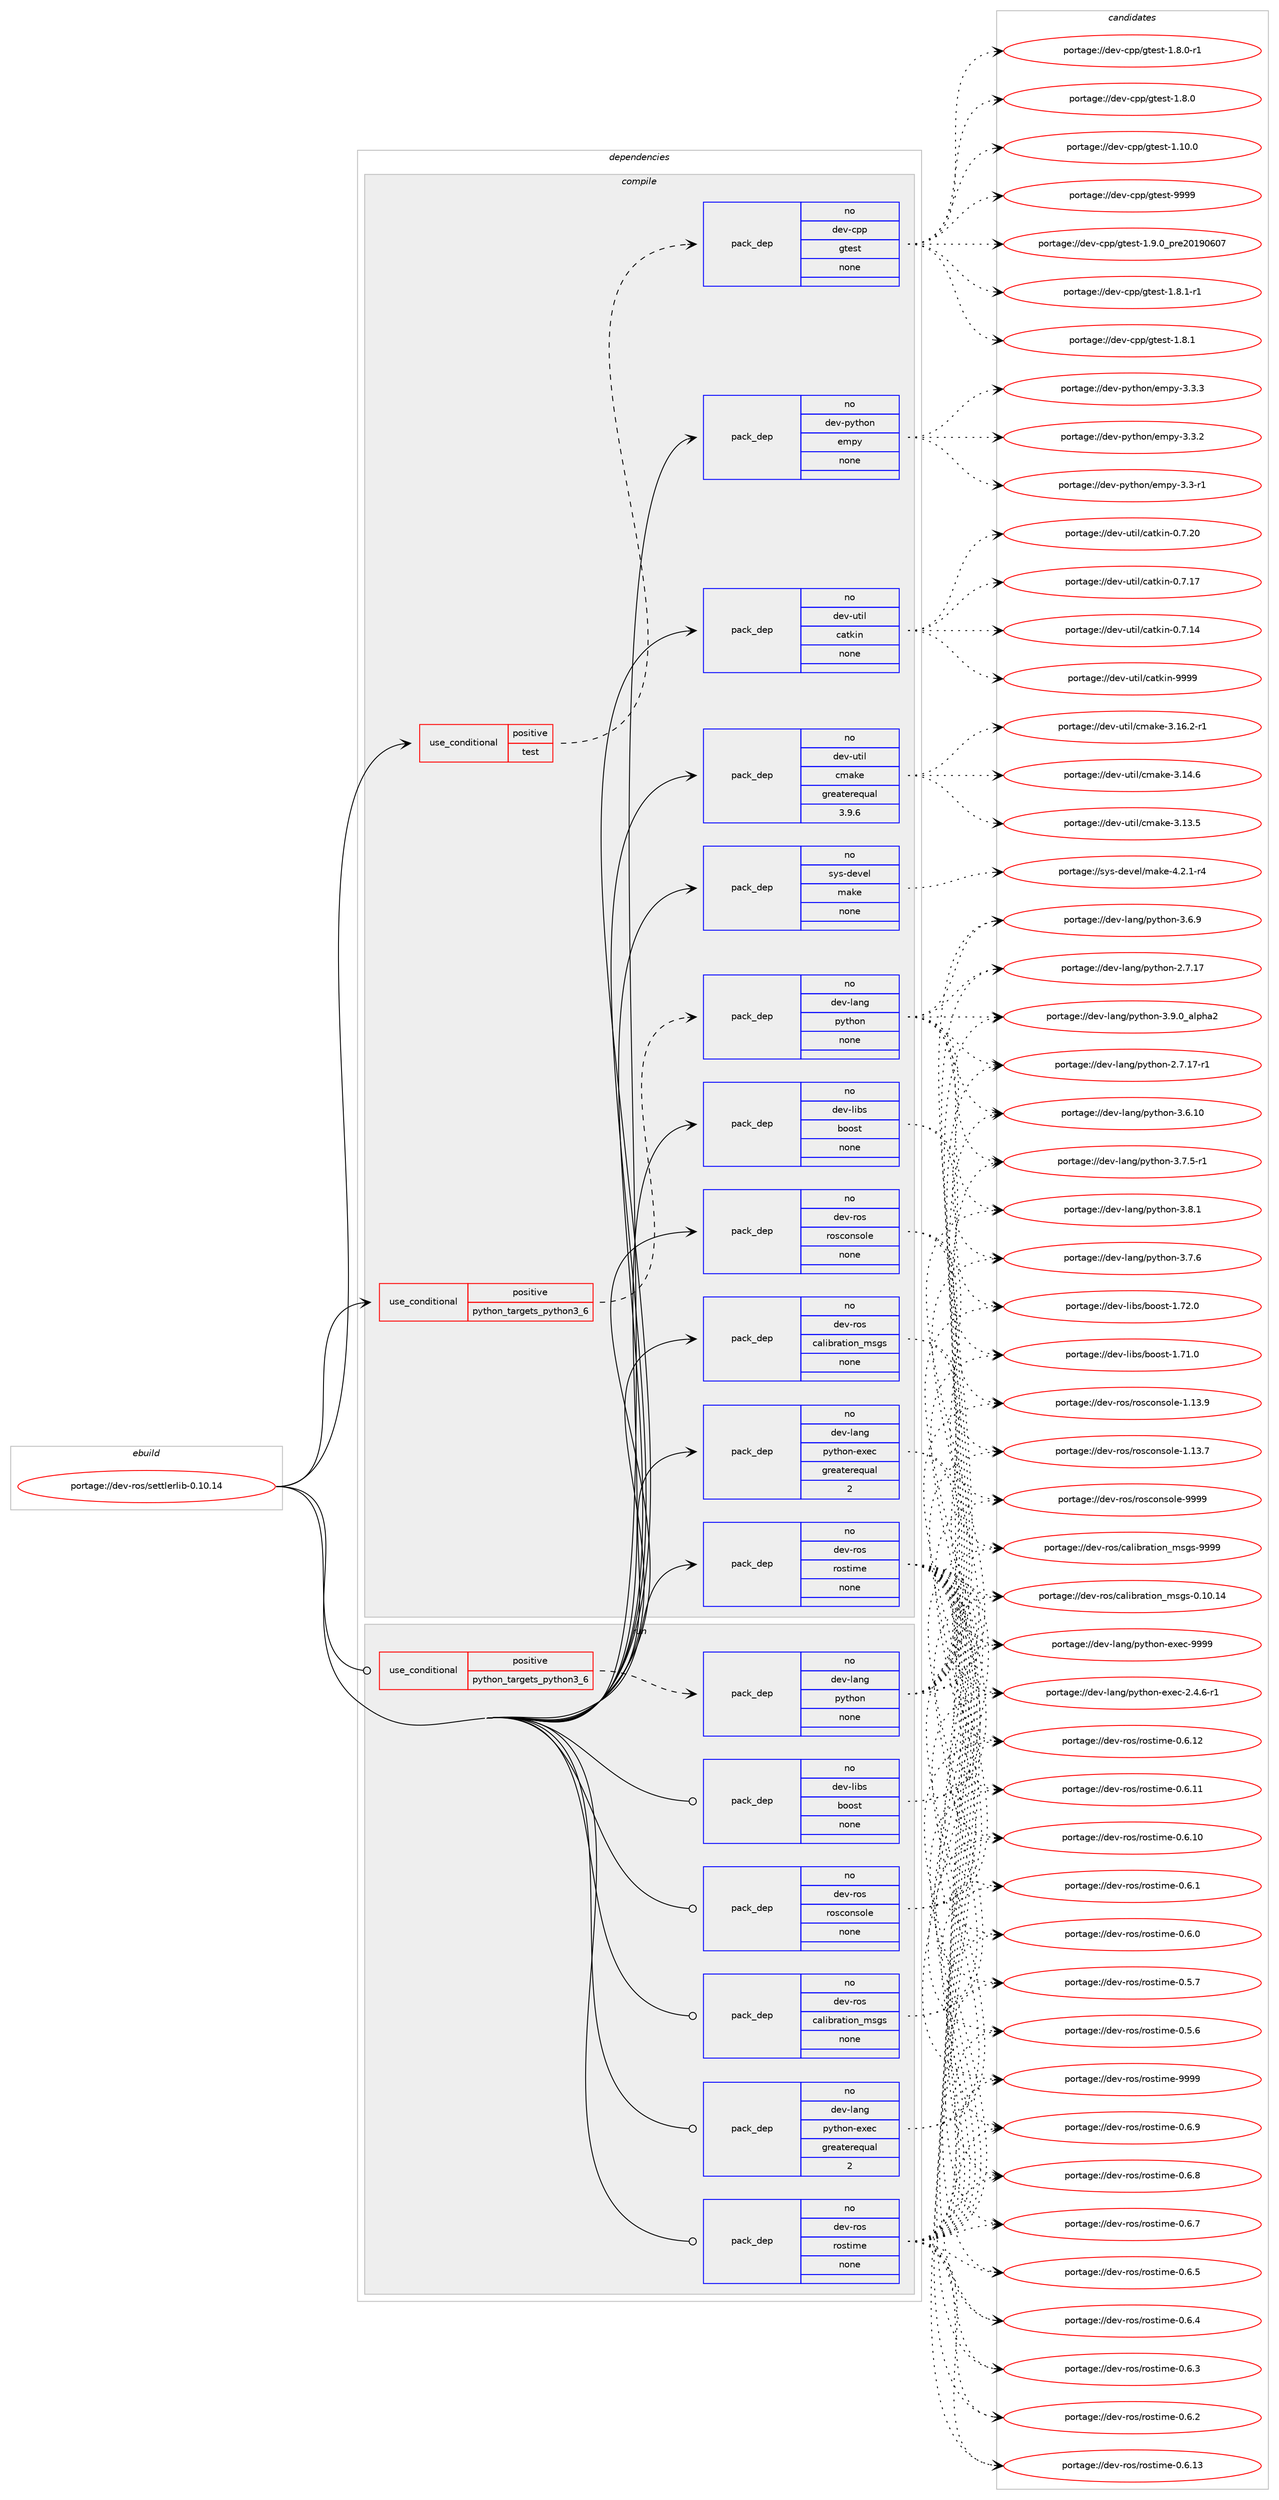digraph prolog {

# *************
# Graph options
# *************

newrank=true;
concentrate=true;
compound=true;
graph [rankdir=LR,fontname=Helvetica,fontsize=10,ranksep=1.5];#, ranksep=2.5, nodesep=0.2];
edge  [arrowhead=vee];
node  [fontname=Helvetica,fontsize=10];

# **********
# The ebuild
# **********

subgraph cluster_leftcol {
color=gray;
label=<<i>ebuild</i>>;
id [label="portage://dev-ros/settlerlib-0.10.14", color=red, width=4, href="../dev-ros/settlerlib-0.10.14.svg"];
}

# ****************
# The dependencies
# ****************

subgraph cluster_midcol {
color=gray;
label=<<i>dependencies</i>>;
subgraph cluster_compile {
fillcolor="#eeeeee";
style=filled;
label=<<i>compile</i>>;
subgraph cond96832 {
dependency380110 [label=<<TABLE BORDER="0" CELLBORDER="1" CELLSPACING="0" CELLPADDING="4"><TR><TD ROWSPAN="3" CELLPADDING="10">use_conditional</TD></TR><TR><TD>positive</TD></TR><TR><TD>python_targets_python3_6</TD></TR></TABLE>>, shape=none, color=red];
subgraph pack278425 {
dependency380111 [label=<<TABLE BORDER="0" CELLBORDER="1" CELLSPACING="0" CELLPADDING="4" WIDTH="220"><TR><TD ROWSPAN="6" CELLPADDING="30">pack_dep</TD></TR><TR><TD WIDTH="110">no</TD></TR><TR><TD>dev-lang</TD></TR><TR><TD>python</TD></TR><TR><TD>none</TD></TR><TR><TD></TD></TR></TABLE>>, shape=none, color=blue];
}
dependency380110:e -> dependency380111:w [weight=20,style="dashed",arrowhead="vee"];
}
id:e -> dependency380110:w [weight=20,style="solid",arrowhead="vee"];
subgraph cond96833 {
dependency380112 [label=<<TABLE BORDER="0" CELLBORDER="1" CELLSPACING="0" CELLPADDING="4"><TR><TD ROWSPAN="3" CELLPADDING="10">use_conditional</TD></TR><TR><TD>positive</TD></TR><TR><TD>test</TD></TR></TABLE>>, shape=none, color=red];
subgraph pack278426 {
dependency380113 [label=<<TABLE BORDER="0" CELLBORDER="1" CELLSPACING="0" CELLPADDING="4" WIDTH="220"><TR><TD ROWSPAN="6" CELLPADDING="30">pack_dep</TD></TR><TR><TD WIDTH="110">no</TD></TR><TR><TD>dev-cpp</TD></TR><TR><TD>gtest</TD></TR><TR><TD>none</TD></TR><TR><TD></TD></TR></TABLE>>, shape=none, color=blue];
}
dependency380112:e -> dependency380113:w [weight=20,style="dashed",arrowhead="vee"];
}
id:e -> dependency380112:w [weight=20,style="solid",arrowhead="vee"];
subgraph pack278427 {
dependency380114 [label=<<TABLE BORDER="0" CELLBORDER="1" CELLSPACING="0" CELLPADDING="4" WIDTH="220"><TR><TD ROWSPAN="6" CELLPADDING="30">pack_dep</TD></TR><TR><TD WIDTH="110">no</TD></TR><TR><TD>dev-lang</TD></TR><TR><TD>python-exec</TD></TR><TR><TD>greaterequal</TD></TR><TR><TD>2</TD></TR></TABLE>>, shape=none, color=blue];
}
id:e -> dependency380114:w [weight=20,style="solid",arrowhead="vee"];
subgraph pack278428 {
dependency380115 [label=<<TABLE BORDER="0" CELLBORDER="1" CELLSPACING="0" CELLPADDING="4" WIDTH="220"><TR><TD ROWSPAN="6" CELLPADDING="30">pack_dep</TD></TR><TR><TD WIDTH="110">no</TD></TR><TR><TD>dev-libs</TD></TR><TR><TD>boost</TD></TR><TR><TD>none</TD></TR><TR><TD></TD></TR></TABLE>>, shape=none, color=blue];
}
id:e -> dependency380115:w [weight=20,style="solid",arrowhead="vee"];
subgraph pack278429 {
dependency380116 [label=<<TABLE BORDER="0" CELLBORDER="1" CELLSPACING="0" CELLPADDING="4" WIDTH="220"><TR><TD ROWSPAN="6" CELLPADDING="30">pack_dep</TD></TR><TR><TD WIDTH="110">no</TD></TR><TR><TD>dev-python</TD></TR><TR><TD>empy</TD></TR><TR><TD>none</TD></TR><TR><TD></TD></TR></TABLE>>, shape=none, color=blue];
}
id:e -> dependency380116:w [weight=20,style="solid",arrowhead="vee"];
subgraph pack278430 {
dependency380117 [label=<<TABLE BORDER="0" CELLBORDER="1" CELLSPACING="0" CELLPADDING="4" WIDTH="220"><TR><TD ROWSPAN="6" CELLPADDING="30">pack_dep</TD></TR><TR><TD WIDTH="110">no</TD></TR><TR><TD>dev-ros</TD></TR><TR><TD>calibration_msgs</TD></TR><TR><TD>none</TD></TR><TR><TD></TD></TR></TABLE>>, shape=none, color=blue];
}
id:e -> dependency380117:w [weight=20,style="solid",arrowhead="vee"];
subgraph pack278431 {
dependency380118 [label=<<TABLE BORDER="0" CELLBORDER="1" CELLSPACING="0" CELLPADDING="4" WIDTH="220"><TR><TD ROWSPAN="6" CELLPADDING="30">pack_dep</TD></TR><TR><TD WIDTH="110">no</TD></TR><TR><TD>dev-ros</TD></TR><TR><TD>rosconsole</TD></TR><TR><TD>none</TD></TR><TR><TD></TD></TR></TABLE>>, shape=none, color=blue];
}
id:e -> dependency380118:w [weight=20,style="solid",arrowhead="vee"];
subgraph pack278432 {
dependency380119 [label=<<TABLE BORDER="0" CELLBORDER="1" CELLSPACING="0" CELLPADDING="4" WIDTH="220"><TR><TD ROWSPAN="6" CELLPADDING="30">pack_dep</TD></TR><TR><TD WIDTH="110">no</TD></TR><TR><TD>dev-ros</TD></TR><TR><TD>rostime</TD></TR><TR><TD>none</TD></TR><TR><TD></TD></TR></TABLE>>, shape=none, color=blue];
}
id:e -> dependency380119:w [weight=20,style="solid",arrowhead="vee"];
subgraph pack278433 {
dependency380120 [label=<<TABLE BORDER="0" CELLBORDER="1" CELLSPACING="0" CELLPADDING="4" WIDTH="220"><TR><TD ROWSPAN="6" CELLPADDING="30">pack_dep</TD></TR><TR><TD WIDTH="110">no</TD></TR><TR><TD>dev-util</TD></TR><TR><TD>catkin</TD></TR><TR><TD>none</TD></TR><TR><TD></TD></TR></TABLE>>, shape=none, color=blue];
}
id:e -> dependency380120:w [weight=20,style="solid",arrowhead="vee"];
subgraph pack278434 {
dependency380121 [label=<<TABLE BORDER="0" CELLBORDER="1" CELLSPACING="0" CELLPADDING="4" WIDTH="220"><TR><TD ROWSPAN="6" CELLPADDING="30">pack_dep</TD></TR><TR><TD WIDTH="110">no</TD></TR><TR><TD>dev-util</TD></TR><TR><TD>cmake</TD></TR><TR><TD>greaterequal</TD></TR><TR><TD>3.9.6</TD></TR></TABLE>>, shape=none, color=blue];
}
id:e -> dependency380121:w [weight=20,style="solid",arrowhead="vee"];
subgraph pack278435 {
dependency380122 [label=<<TABLE BORDER="0" CELLBORDER="1" CELLSPACING="0" CELLPADDING="4" WIDTH="220"><TR><TD ROWSPAN="6" CELLPADDING="30">pack_dep</TD></TR><TR><TD WIDTH="110">no</TD></TR><TR><TD>sys-devel</TD></TR><TR><TD>make</TD></TR><TR><TD>none</TD></TR><TR><TD></TD></TR></TABLE>>, shape=none, color=blue];
}
id:e -> dependency380122:w [weight=20,style="solid",arrowhead="vee"];
}
subgraph cluster_compileandrun {
fillcolor="#eeeeee";
style=filled;
label=<<i>compile and run</i>>;
}
subgraph cluster_run {
fillcolor="#eeeeee";
style=filled;
label=<<i>run</i>>;
subgraph cond96834 {
dependency380123 [label=<<TABLE BORDER="0" CELLBORDER="1" CELLSPACING="0" CELLPADDING="4"><TR><TD ROWSPAN="3" CELLPADDING="10">use_conditional</TD></TR><TR><TD>positive</TD></TR><TR><TD>python_targets_python3_6</TD></TR></TABLE>>, shape=none, color=red];
subgraph pack278436 {
dependency380124 [label=<<TABLE BORDER="0" CELLBORDER="1" CELLSPACING="0" CELLPADDING="4" WIDTH="220"><TR><TD ROWSPAN="6" CELLPADDING="30">pack_dep</TD></TR><TR><TD WIDTH="110">no</TD></TR><TR><TD>dev-lang</TD></TR><TR><TD>python</TD></TR><TR><TD>none</TD></TR><TR><TD></TD></TR></TABLE>>, shape=none, color=blue];
}
dependency380123:e -> dependency380124:w [weight=20,style="dashed",arrowhead="vee"];
}
id:e -> dependency380123:w [weight=20,style="solid",arrowhead="odot"];
subgraph pack278437 {
dependency380125 [label=<<TABLE BORDER="0" CELLBORDER="1" CELLSPACING="0" CELLPADDING="4" WIDTH="220"><TR><TD ROWSPAN="6" CELLPADDING="30">pack_dep</TD></TR><TR><TD WIDTH="110">no</TD></TR><TR><TD>dev-lang</TD></TR><TR><TD>python-exec</TD></TR><TR><TD>greaterequal</TD></TR><TR><TD>2</TD></TR></TABLE>>, shape=none, color=blue];
}
id:e -> dependency380125:w [weight=20,style="solid",arrowhead="odot"];
subgraph pack278438 {
dependency380126 [label=<<TABLE BORDER="0" CELLBORDER="1" CELLSPACING="0" CELLPADDING="4" WIDTH="220"><TR><TD ROWSPAN="6" CELLPADDING="30">pack_dep</TD></TR><TR><TD WIDTH="110">no</TD></TR><TR><TD>dev-libs</TD></TR><TR><TD>boost</TD></TR><TR><TD>none</TD></TR><TR><TD></TD></TR></TABLE>>, shape=none, color=blue];
}
id:e -> dependency380126:w [weight=20,style="solid",arrowhead="odot"];
subgraph pack278439 {
dependency380127 [label=<<TABLE BORDER="0" CELLBORDER="1" CELLSPACING="0" CELLPADDING="4" WIDTH="220"><TR><TD ROWSPAN="6" CELLPADDING="30">pack_dep</TD></TR><TR><TD WIDTH="110">no</TD></TR><TR><TD>dev-ros</TD></TR><TR><TD>calibration_msgs</TD></TR><TR><TD>none</TD></TR><TR><TD></TD></TR></TABLE>>, shape=none, color=blue];
}
id:e -> dependency380127:w [weight=20,style="solid",arrowhead="odot"];
subgraph pack278440 {
dependency380128 [label=<<TABLE BORDER="0" CELLBORDER="1" CELLSPACING="0" CELLPADDING="4" WIDTH="220"><TR><TD ROWSPAN="6" CELLPADDING="30">pack_dep</TD></TR><TR><TD WIDTH="110">no</TD></TR><TR><TD>dev-ros</TD></TR><TR><TD>rosconsole</TD></TR><TR><TD>none</TD></TR><TR><TD></TD></TR></TABLE>>, shape=none, color=blue];
}
id:e -> dependency380128:w [weight=20,style="solid",arrowhead="odot"];
subgraph pack278441 {
dependency380129 [label=<<TABLE BORDER="0" CELLBORDER="1" CELLSPACING="0" CELLPADDING="4" WIDTH="220"><TR><TD ROWSPAN="6" CELLPADDING="30">pack_dep</TD></TR><TR><TD WIDTH="110">no</TD></TR><TR><TD>dev-ros</TD></TR><TR><TD>rostime</TD></TR><TR><TD>none</TD></TR><TR><TD></TD></TR></TABLE>>, shape=none, color=blue];
}
id:e -> dependency380129:w [weight=20,style="solid",arrowhead="odot"];
}
}

# **************
# The candidates
# **************

subgraph cluster_choices {
rank=same;
color=gray;
label=<<i>candidates</i>>;

subgraph choice278425 {
color=black;
nodesep=1;
choice10010111845108971101034711212111610411111045514657464895971081121049750 [label="portage://dev-lang/python-3.9.0_alpha2", color=red, width=4,href="../dev-lang/python-3.9.0_alpha2.svg"];
choice100101118451089711010347112121116104111110455146564649 [label="portage://dev-lang/python-3.8.1", color=red, width=4,href="../dev-lang/python-3.8.1.svg"];
choice100101118451089711010347112121116104111110455146554654 [label="portage://dev-lang/python-3.7.6", color=red, width=4,href="../dev-lang/python-3.7.6.svg"];
choice1001011184510897110103471121211161041111104551465546534511449 [label="portage://dev-lang/python-3.7.5-r1", color=red, width=4,href="../dev-lang/python-3.7.5-r1.svg"];
choice100101118451089711010347112121116104111110455146544657 [label="portage://dev-lang/python-3.6.9", color=red, width=4,href="../dev-lang/python-3.6.9.svg"];
choice10010111845108971101034711212111610411111045514654464948 [label="portage://dev-lang/python-3.6.10", color=red, width=4,href="../dev-lang/python-3.6.10.svg"];
choice100101118451089711010347112121116104111110455046554649554511449 [label="portage://dev-lang/python-2.7.17-r1", color=red, width=4,href="../dev-lang/python-2.7.17-r1.svg"];
choice10010111845108971101034711212111610411111045504655464955 [label="portage://dev-lang/python-2.7.17", color=red, width=4,href="../dev-lang/python-2.7.17.svg"];
dependency380111:e -> choice10010111845108971101034711212111610411111045514657464895971081121049750:w [style=dotted,weight="100"];
dependency380111:e -> choice100101118451089711010347112121116104111110455146564649:w [style=dotted,weight="100"];
dependency380111:e -> choice100101118451089711010347112121116104111110455146554654:w [style=dotted,weight="100"];
dependency380111:e -> choice1001011184510897110103471121211161041111104551465546534511449:w [style=dotted,weight="100"];
dependency380111:e -> choice100101118451089711010347112121116104111110455146544657:w [style=dotted,weight="100"];
dependency380111:e -> choice10010111845108971101034711212111610411111045514654464948:w [style=dotted,weight="100"];
dependency380111:e -> choice100101118451089711010347112121116104111110455046554649554511449:w [style=dotted,weight="100"];
dependency380111:e -> choice10010111845108971101034711212111610411111045504655464955:w [style=dotted,weight="100"];
}
subgraph choice278426 {
color=black;
nodesep=1;
choice1001011184599112112471031161011151164557575757 [label="portage://dev-cpp/gtest-9999", color=red, width=4,href="../dev-cpp/gtest-9999.svg"];
choice100101118459911211247103116101115116454946574648951121141015048495748544855 [label="portage://dev-cpp/gtest-1.9.0_pre20190607", color=red, width=4,href="../dev-cpp/gtest-1.9.0_pre20190607.svg"];
choice1001011184599112112471031161011151164549465646494511449 [label="portage://dev-cpp/gtest-1.8.1-r1", color=red, width=4,href="../dev-cpp/gtest-1.8.1-r1.svg"];
choice100101118459911211247103116101115116454946564649 [label="portage://dev-cpp/gtest-1.8.1", color=red, width=4,href="../dev-cpp/gtest-1.8.1.svg"];
choice1001011184599112112471031161011151164549465646484511449 [label="portage://dev-cpp/gtest-1.8.0-r1", color=red, width=4,href="../dev-cpp/gtest-1.8.0-r1.svg"];
choice100101118459911211247103116101115116454946564648 [label="portage://dev-cpp/gtest-1.8.0", color=red, width=4,href="../dev-cpp/gtest-1.8.0.svg"];
choice10010111845991121124710311610111511645494649484648 [label="portage://dev-cpp/gtest-1.10.0", color=red, width=4,href="../dev-cpp/gtest-1.10.0.svg"];
dependency380113:e -> choice1001011184599112112471031161011151164557575757:w [style=dotted,weight="100"];
dependency380113:e -> choice100101118459911211247103116101115116454946574648951121141015048495748544855:w [style=dotted,weight="100"];
dependency380113:e -> choice1001011184599112112471031161011151164549465646494511449:w [style=dotted,weight="100"];
dependency380113:e -> choice100101118459911211247103116101115116454946564649:w [style=dotted,weight="100"];
dependency380113:e -> choice1001011184599112112471031161011151164549465646484511449:w [style=dotted,weight="100"];
dependency380113:e -> choice100101118459911211247103116101115116454946564648:w [style=dotted,weight="100"];
dependency380113:e -> choice10010111845991121124710311610111511645494649484648:w [style=dotted,weight="100"];
}
subgraph choice278427 {
color=black;
nodesep=1;
choice10010111845108971101034711212111610411111045101120101994557575757 [label="portage://dev-lang/python-exec-9999", color=red, width=4,href="../dev-lang/python-exec-9999.svg"];
choice10010111845108971101034711212111610411111045101120101994550465246544511449 [label="portage://dev-lang/python-exec-2.4.6-r1", color=red, width=4,href="../dev-lang/python-exec-2.4.6-r1.svg"];
dependency380114:e -> choice10010111845108971101034711212111610411111045101120101994557575757:w [style=dotted,weight="100"];
dependency380114:e -> choice10010111845108971101034711212111610411111045101120101994550465246544511449:w [style=dotted,weight="100"];
}
subgraph choice278428 {
color=black;
nodesep=1;
choice1001011184510810598115479811111111511645494655504648 [label="portage://dev-libs/boost-1.72.0", color=red, width=4,href="../dev-libs/boost-1.72.0.svg"];
choice1001011184510810598115479811111111511645494655494648 [label="portage://dev-libs/boost-1.71.0", color=red, width=4,href="../dev-libs/boost-1.71.0.svg"];
dependency380115:e -> choice1001011184510810598115479811111111511645494655504648:w [style=dotted,weight="100"];
dependency380115:e -> choice1001011184510810598115479811111111511645494655494648:w [style=dotted,weight="100"];
}
subgraph choice278429 {
color=black;
nodesep=1;
choice1001011184511212111610411111047101109112121455146514651 [label="portage://dev-python/empy-3.3.3", color=red, width=4,href="../dev-python/empy-3.3.3.svg"];
choice1001011184511212111610411111047101109112121455146514650 [label="portage://dev-python/empy-3.3.2", color=red, width=4,href="../dev-python/empy-3.3.2.svg"];
choice1001011184511212111610411111047101109112121455146514511449 [label="portage://dev-python/empy-3.3-r1", color=red, width=4,href="../dev-python/empy-3.3-r1.svg"];
dependency380116:e -> choice1001011184511212111610411111047101109112121455146514651:w [style=dotted,weight="100"];
dependency380116:e -> choice1001011184511212111610411111047101109112121455146514650:w [style=dotted,weight="100"];
dependency380116:e -> choice1001011184511212111610411111047101109112121455146514511449:w [style=dotted,weight="100"];
}
subgraph choice278430 {
color=black;
nodesep=1;
choice100101118451141111154799971081059811497116105111110951091151031154557575757 [label="portage://dev-ros/calibration_msgs-9999", color=red, width=4,href="../dev-ros/calibration_msgs-9999.svg"];
choice100101118451141111154799971081059811497116105111110951091151031154548464948464952 [label="portage://dev-ros/calibration_msgs-0.10.14", color=red, width=4,href="../dev-ros/calibration_msgs-0.10.14.svg"];
dependency380117:e -> choice100101118451141111154799971081059811497116105111110951091151031154557575757:w [style=dotted,weight="100"];
dependency380117:e -> choice100101118451141111154799971081059811497116105111110951091151031154548464948464952:w [style=dotted,weight="100"];
}
subgraph choice278431 {
color=black;
nodesep=1;
choice1001011184511411111547114111115991111101151111081014557575757 [label="portage://dev-ros/rosconsole-9999", color=red, width=4,href="../dev-ros/rosconsole-9999.svg"];
choice10010111845114111115471141111159911111011511110810145494649514657 [label="portage://dev-ros/rosconsole-1.13.9", color=red, width=4,href="../dev-ros/rosconsole-1.13.9.svg"];
choice10010111845114111115471141111159911111011511110810145494649514655 [label="portage://dev-ros/rosconsole-1.13.7", color=red, width=4,href="../dev-ros/rosconsole-1.13.7.svg"];
dependency380118:e -> choice1001011184511411111547114111115991111101151111081014557575757:w [style=dotted,weight="100"];
dependency380118:e -> choice10010111845114111115471141111159911111011511110810145494649514657:w [style=dotted,weight="100"];
dependency380118:e -> choice10010111845114111115471141111159911111011511110810145494649514655:w [style=dotted,weight="100"];
}
subgraph choice278432 {
color=black;
nodesep=1;
choice10010111845114111115471141111151161051091014557575757 [label="portage://dev-ros/rostime-9999", color=red, width=4,href="../dev-ros/rostime-9999.svg"];
choice1001011184511411111547114111115116105109101454846544657 [label="portage://dev-ros/rostime-0.6.9", color=red, width=4,href="../dev-ros/rostime-0.6.9.svg"];
choice1001011184511411111547114111115116105109101454846544656 [label="portage://dev-ros/rostime-0.6.8", color=red, width=4,href="../dev-ros/rostime-0.6.8.svg"];
choice1001011184511411111547114111115116105109101454846544655 [label="portage://dev-ros/rostime-0.6.7", color=red, width=4,href="../dev-ros/rostime-0.6.7.svg"];
choice1001011184511411111547114111115116105109101454846544653 [label="portage://dev-ros/rostime-0.6.5", color=red, width=4,href="../dev-ros/rostime-0.6.5.svg"];
choice1001011184511411111547114111115116105109101454846544652 [label="portage://dev-ros/rostime-0.6.4", color=red, width=4,href="../dev-ros/rostime-0.6.4.svg"];
choice1001011184511411111547114111115116105109101454846544651 [label="portage://dev-ros/rostime-0.6.3", color=red, width=4,href="../dev-ros/rostime-0.6.3.svg"];
choice1001011184511411111547114111115116105109101454846544650 [label="portage://dev-ros/rostime-0.6.2", color=red, width=4,href="../dev-ros/rostime-0.6.2.svg"];
choice100101118451141111154711411111511610510910145484654464951 [label="portage://dev-ros/rostime-0.6.13", color=red, width=4,href="../dev-ros/rostime-0.6.13.svg"];
choice100101118451141111154711411111511610510910145484654464950 [label="portage://dev-ros/rostime-0.6.12", color=red, width=4,href="../dev-ros/rostime-0.6.12.svg"];
choice100101118451141111154711411111511610510910145484654464949 [label="portage://dev-ros/rostime-0.6.11", color=red, width=4,href="../dev-ros/rostime-0.6.11.svg"];
choice100101118451141111154711411111511610510910145484654464948 [label="portage://dev-ros/rostime-0.6.10", color=red, width=4,href="../dev-ros/rostime-0.6.10.svg"];
choice1001011184511411111547114111115116105109101454846544649 [label="portage://dev-ros/rostime-0.6.1", color=red, width=4,href="../dev-ros/rostime-0.6.1.svg"];
choice1001011184511411111547114111115116105109101454846544648 [label="portage://dev-ros/rostime-0.6.0", color=red, width=4,href="../dev-ros/rostime-0.6.0.svg"];
choice1001011184511411111547114111115116105109101454846534655 [label="portage://dev-ros/rostime-0.5.7", color=red, width=4,href="../dev-ros/rostime-0.5.7.svg"];
choice1001011184511411111547114111115116105109101454846534654 [label="portage://dev-ros/rostime-0.5.6", color=red, width=4,href="../dev-ros/rostime-0.5.6.svg"];
dependency380119:e -> choice10010111845114111115471141111151161051091014557575757:w [style=dotted,weight="100"];
dependency380119:e -> choice1001011184511411111547114111115116105109101454846544657:w [style=dotted,weight="100"];
dependency380119:e -> choice1001011184511411111547114111115116105109101454846544656:w [style=dotted,weight="100"];
dependency380119:e -> choice1001011184511411111547114111115116105109101454846544655:w [style=dotted,weight="100"];
dependency380119:e -> choice1001011184511411111547114111115116105109101454846544653:w [style=dotted,weight="100"];
dependency380119:e -> choice1001011184511411111547114111115116105109101454846544652:w [style=dotted,weight="100"];
dependency380119:e -> choice1001011184511411111547114111115116105109101454846544651:w [style=dotted,weight="100"];
dependency380119:e -> choice1001011184511411111547114111115116105109101454846544650:w [style=dotted,weight="100"];
dependency380119:e -> choice100101118451141111154711411111511610510910145484654464951:w [style=dotted,weight="100"];
dependency380119:e -> choice100101118451141111154711411111511610510910145484654464950:w [style=dotted,weight="100"];
dependency380119:e -> choice100101118451141111154711411111511610510910145484654464949:w [style=dotted,weight="100"];
dependency380119:e -> choice100101118451141111154711411111511610510910145484654464948:w [style=dotted,weight="100"];
dependency380119:e -> choice1001011184511411111547114111115116105109101454846544649:w [style=dotted,weight="100"];
dependency380119:e -> choice1001011184511411111547114111115116105109101454846544648:w [style=dotted,weight="100"];
dependency380119:e -> choice1001011184511411111547114111115116105109101454846534655:w [style=dotted,weight="100"];
dependency380119:e -> choice1001011184511411111547114111115116105109101454846534654:w [style=dotted,weight="100"];
}
subgraph choice278433 {
color=black;
nodesep=1;
choice100101118451171161051084799971161071051104557575757 [label="portage://dev-util/catkin-9999", color=red, width=4,href="../dev-util/catkin-9999.svg"];
choice1001011184511711610510847999711610710511045484655465048 [label="portage://dev-util/catkin-0.7.20", color=red, width=4,href="../dev-util/catkin-0.7.20.svg"];
choice1001011184511711610510847999711610710511045484655464955 [label="portage://dev-util/catkin-0.7.17", color=red, width=4,href="../dev-util/catkin-0.7.17.svg"];
choice1001011184511711610510847999711610710511045484655464952 [label="portage://dev-util/catkin-0.7.14", color=red, width=4,href="../dev-util/catkin-0.7.14.svg"];
dependency380120:e -> choice100101118451171161051084799971161071051104557575757:w [style=dotted,weight="100"];
dependency380120:e -> choice1001011184511711610510847999711610710511045484655465048:w [style=dotted,weight="100"];
dependency380120:e -> choice1001011184511711610510847999711610710511045484655464955:w [style=dotted,weight="100"];
dependency380120:e -> choice1001011184511711610510847999711610710511045484655464952:w [style=dotted,weight="100"];
}
subgraph choice278434 {
color=black;
nodesep=1;
choice10010111845117116105108479910997107101455146495446504511449 [label="portage://dev-util/cmake-3.16.2-r1", color=red, width=4,href="../dev-util/cmake-3.16.2-r1.svg"];
choice1001011184511711610510847991099710710145514649524654 [label="portage://dev-util/cmake-3.14.6", color=red, width=4,href="../dev-util/cmake-3.14.6.svg"];
choice1001011184511711610510847991099710710145514649514653 [label="portage://dev-util/cmake-3.13.5", color=red, width=4,href="../dev-util/cmake-3.13.5.svg"];
dependency380121:e -> choice10010111845117116105108479910997107101455146495446504511449:w [style=dotted,weight="100"];
dependency380121:e -> choice1001011184511711610510847991099710710145514649524654:w [style=dotted,weight="100"];
dependency380121:e -> choice1001011184511711610510847991099710710145514649514653:w [style=dotted,weight="100"];
}
subgraph choice278435 {
color=black;
nodesep=1;
choice1151211154510010111810110847109971071014552465046494511452 [label="portage://sys-devel/make-4.2.1-r4", color=red, width=4,href="../sys-devel/make-4.2.1-r4.svg"];
dependency380122:e -> choice1151211154510010111810110847109971071014552465046494511452:w [style=dotted,weight="100"];
}
subgraph choice278436 {
color=black;
nodesep=1;
choice10010111845108971101034711212111610411111045514657464895971081121049750 [label="portage://dev-lang/python-3.9.0_alpha2", color=red, width=4,href="../dev-lang/python-3.9.0_alpha2.svg"];
choice100101118451089711010347112121116104111110455146564649 [label="portage://dev-lang/python-3.8.1", color=red, width=4,href="../dev-lang/python-3.8.1.svg"];
choice100101118451089711010347112121116104111110455146554654 [label="portage://dev-lang/python-3.7.6", color=red, width=4,href="../dev-lang/python-3.7.6.svg"];
choice1001011184510897110103471121211161041111104551465546534511449 [label="portage://dev-lang/python-3.7.5-r1", color=red, width=4,href="../dev-lang/python-3.7.5-r1.svg"];
choice100101118451089711010347112121116104111110455146544657 [label="portage://dev-lang/python-3.6.9", color=red, width=4,href="../dev-lang/python-3.6.9.svg"];
choice10010111845108971101034711212111610411111045514654464948 [label="portage://dev-lang/python-3.6.10", color=red, width=4,href="../dev-lang/python-3.6.10.svg"];
choice100101118451089711010347112121116104111110455046554649554511449 [label="portage://dev-lang/python-2.7.17-r1", color=red, width=4,href="../dev-lang/python-2.7.17-r1.svg"];
choice10010111845108971101034711212111610411111045504655464955 [label="portage://dev-lang/python-2.7.17", color=red, width=4,href="../dev-lang/python-2.7.17.svg"];
dependency380124:e -> choice10010111845108971101034711212111610411111045514657464895971081121049750:w [style=dotted,weight="100"];
dependency380124:e -> choice100101118451089711010347112121116104111110455146564649:w [style=dotted,weight="100"];
dependency380124:e -> choice100101118451089711010347112121116104111110455146554654:w [style=dotted,weight="100"];
dependency380124:e -> choice1001011184510897110103471121211161041111104551465546534511449:w [style=dotted,weight="100"];
dependency380124:e -> choice100101118451089711010347112121116104111110455146544657:w [style=dotted,weight="100"];
dependency380124:e -> choice10010111845108971101034711212111610411111045514654464948:w [style=dotted,weight="100"];
dependency380124:e -> choice100101118451089711010347112121116104111110455046554649554511449:w [style=dotted,weight="100"];
dependency380124:e -> choice10010111845108971101034711212111610411111045504655464955:w [style=dotted,weight="100"];
}
subgraph choice278437 {
color=black;
nodesep=1;
choice10010111845108971101034711212111610411111045101120101994557575757 [label="portage://dev-lang/python-exec-9999", color=red, width=4,href="../dev-lang/python-exec-9999.svg"];
choice10010111845108971101034711212111610411111045101120101994550465246544511449 [label="portage://dev-lang/python-exec-2.4.6-r1", color=red, width=4,href="../dev-lang/python-exec-2.4.6-r1.svg"];
dependency380125:e -> choice10010111845108971101034711212111610411111045101120101994557575757:w [style=dotted,weight="100"];
dependency380125:e -> choice10010111845108971101034711212111610411111045101120101994550465246544511449:w [style=dotted,weight="100"];
}
subgraph choice278438 {
color=black;
nodesep=1;
choice1001011184510810598115479811111111511645494655504648 [label="portage://dev-libs/boost-1.72.0", color=red, width=4,href="../dev-libs/boost-1.72.0.svg"];
choice1001011184510810598115479811111111511645494655494648 [label="portage://dev-libs/boost-1.71.0", color=red, width=4,href="../dev-libs/boost-1.71.0.svg"];
dependency380126:e -> choice1001011184510810598115479811111111511645494655504648:w [style=dotted,weight="100"];
dependency380126:e -> choice1001011184510810598115479811111111511645494655494648:w [style=dotted,weight="100"];
}
subgraph choice278439 {
color=black;
nodesep=1;
choice100101118451141111154799971081059811497116105111110951091151031154557575757 [label="portage://dev-ros/calibration_msgs-9999", color=red, width=4,href="../dev-ros/calibration_msgs-9999.svg"];
choice100101118451141111154799971081059811497116105111110951091151031154548464948464952 [label="portage://dev-ros/calibration_msgs-0.10.14", color=red, width=4,href="../dev-ros/calibration_msgs-0.10.14.svg"];
dependency380127:e -> choice100101118451141111154799971081059811497116105111110951091151031154557575757:w [style=dotted,weight="100"];
dependency380127:e -> choice100101118451141111154799971081059811497116105111110951091151031154548464948464952:w [style=dotted,weight="100"];
}
subgraph choice278440 {
color=black;
nodesep=1;
choice1001011184511411111547114111115991111101151111081014557575757 [label="portage://dev-ros/rosconsole-9999", color=red, width=4,href="../dev-ros/rosconsole-9999.svg"];
choice10010111845114111115471141111159911111011511110810145494649514657 [label="portage://dev-ros/rosconsole-1.13.9", color=red, width=4,href="../dev-ros/rosconsole-1.13.9.svg"];
choice10010111845114111115471141111159911111011511110810145494649514655 [label="portage://dev-ros/rosconsole-1.13.7", color=red, width=4,href="../dev-ros/rosconsole-1.13.7.svg"];
dependency380128:e -> choice1001011184511411111547114111115991111101151111081014557575757:w [style=dotted,weight="100"];
dependency380128:e -> choice10010111845114111115471141111159911111011511110810145494649514657:w [style=dotted,weight="100"];
dependency380128:e -> choice10010111845114111115471141111159911111011511110810145494649514655:w [style=dotted,weight="100"];
}
subgraph choice278441 {
color=black;
nodesep=1;
choice10010111845114111115471141111151161051091014557575757 [label="portage://dev-ros/rostime-9999", color=red, width=4,href="../dev-ros/rostime-9999.svg"];
choice1001011184511411111547114111115116105109101454846544657 [label="portage://dev-ros/rostime-0.6.9", color=red, width=4,href="../dev-ros/rostime-0.6.9.svg"];
choice1001011184511411111547114111115116105109101454846544656 [label="portage://dev-ros/rostime-0.6.8", color=red, width=4,href="../dev-ros/rostime-0.6.8.svg"];
choice1001011184511411111547114111115116105109101454846544655 [label="portage://dev-ros/rostime-0.6.7", color=red, width=4,href="../dev-ros/rostime-0.6.7.svg"];
choice1001011184511411111547114111115116105109101454846544653 [label="portage://dev-ros/rostime-0.6.5", color=red, width=4,href="../dev-ros/rostime-0.6.5.svg"];
choice1001011184511411111547114111115116105109101454846544652 [label="portage://dev-ros/rostime-0.6.4", color=red, width=4,href="../dev-ros/rostime-0.6.4.svg"];
choice1001011184511411111547114111115116105109101454846544651 [label="portage://dev-ros/rostime-0.6.3", color=red, width=4,href="../dev-ros/rostime-0.6.3.svg"];
choice1001011184511411111547114111115116105109101454846544650 [label="portage://dev-ros/rostime-0.6.2", color=red, width=4,href="../dev-ros/rostime-0.6.2.svg"];
choice100101118451141111154711411111511610510910145484654464951 [label="portage://dev-ros/rostime-0.6.13", color=red, width=4,href="../dev-ros/rostime-0.6.13.svg"];
choice100101118451141111154711411111511610510910145484654464950 [label="portage://dev-ros/rostime-0.6.12", color=red, width=4,href="../dev-ros/rostime-0.6.12.svg"];
choice100101118451141111154711411111511610510910145484654464949 [label="portage://dev-ros/rostime-0.6.11", color=red, width=4,href="../dev-ros/rostime-0.6.11.svg"];
choice100101118451141111154711411111511610510910145484654464948 [label="portage://dev-ros/rostime-0.6.10", color=red, width=4,href="../dev-ros/rostime-0.6.10.svg"];
choice1001011184511411111547114111115116105109101454846544649 [label="portage://dev-ros/rostime-0.6.1", color=red, width=4,href="../dev-ros/rostime-0.6.1.svg"];
choice1001011184511411111547114111115116105109101454846544648 [label="portage://dev-ros/rostime-0.6.0", color=red, width=4,href="../dev-ros/rostime-0.6.0.svg"];
choice1001011184511411111547114111115116105109101454846534655 [label="portage://dev-ros/rostime-0.5.7", color=red, width=4,href="../dev-ros/rostime-0.5.7.svg"];
choice1001011184511411111547114111115116105109101454846534654 [label="portage://dev-ros/rostime-0.5.6", color=red, width=4,href="../dev-ros/rostime-0.5.6.svg"];
dependency380129:e -> choice10010111845114111115471141111151161051091014557575757:w [style=dotted,weight="100"];
dependency380129:e -> choice1001011184511411111547114111115116105109101454846544657:w [style=dotted,weight="100"];
dependency380129:e -> choice1001011184511411111547114111115116105109101454846544656:w [style=dotted,weight="100"];
dependency380129:e -> choice1001011184511411111547114111115116105109101454846544655:w [style=dotted,weight="100"];
dependency380129:e -> choice1001011184511411111547114111115116105109101454846544653:w [style=dotted,weight="100"];
dependency380129:e -> choice1001011184511411111547114111115116105109101454846544652:w [style=dotted,weight="100"];
dependency380129:e -> choice1001011184511411111547114111115116105109101454846544651:w [style=dotted,weight="100"];
dependency380129:e -> choice1001011184511411111547114111115116105109101454846544650:w [style=dotted,weight="100"];
dependency380129:e -> choice100101118451141111154711411111511610510910145484654464951:w [style=dotted,weight="100"];
dependency380129:e -> choice100101118451141111154711411111511610510910145484654464950:w [style=dotted,weight="100"];
dependency380129:e -> choice100101118451141111154711411111511610510910145484654464949:w [style=dotted,weight="100"];
dependency380129:e -> choice100101118451141111154711411111511610510910145484654464948:w [style=dotted,weight="100"];
dependency380129:e -> choice1001011184511411111547114111115116105109101454846544649:w [style=dotted,weight="100"];
dependency380129:e -> choice1001011184511411111547114111115116105109101454846544648:w [style=dotted,weight="100"];
dependency380129:e -> choice1001011184511411111547114111115116105109101454846534655:w [style=dotted,weight="100"];
dependency380129:e -> choice1001011184511411111547114111115116105109101454846534654:w [style=dotted,weight="100"];
}
}

}
